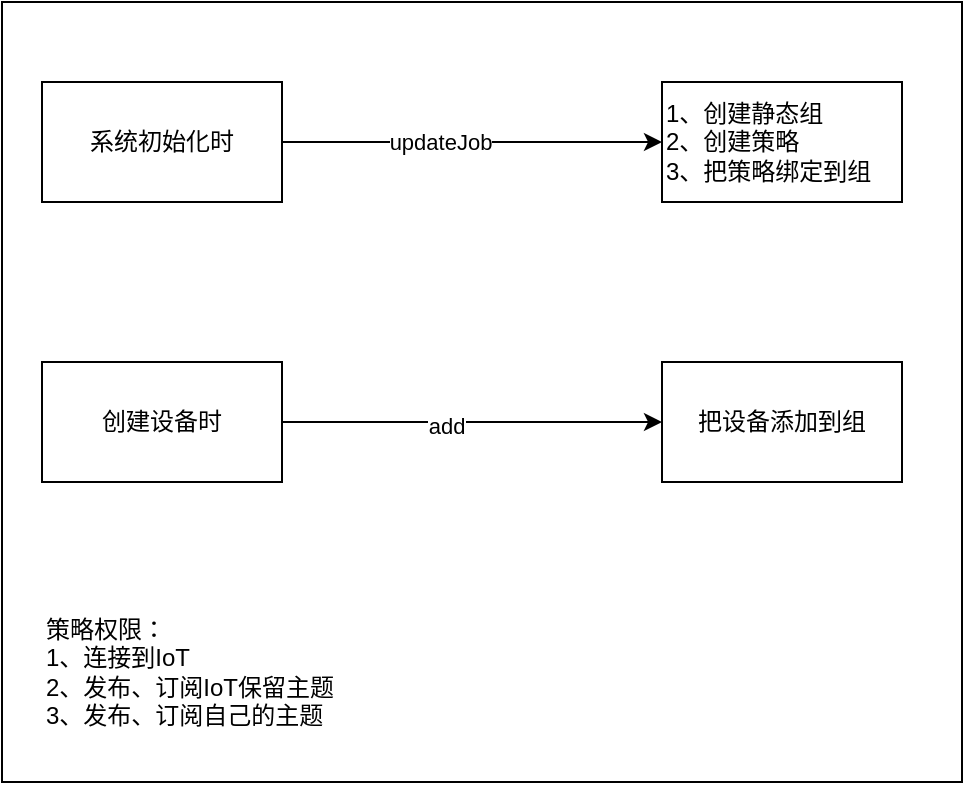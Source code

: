 <mxfile version="14.4.3" type="github">
  <diagram id="pYlbQhkEn5CV2Vieloeu" name="Page-1">
    <mxGraphModel dx="1422" dy="762" grid="1" gridSize="10" guides="1" tooltips="1" connect="1" arrows="1" fold="1" page="1" pageScale="1" pageWidth="827" pageHeight="1169" math="0" shadow="0">
      <root>
        <mxCell id="0" />
        <mxCell id="1" parent="0" />
        <mxCell id="7DndTKOdpqZqmhhJSflZ-1" value="" style="rounded=0;whiteSpace=wrap;html=1;" vertex="1" parent="1">
          <mxGeometry x="130" y="70" width="480" height="390" as="geometry" />
        </mxCell>
        <mxCell id="rvWqUSQ_bBUgCcC68goN-3" value="" style="edgeStyle=orthogonalEdgeStyle;rounded=0;orthogonalLoop=1;jettySize=auto;html=1;" parent="1" source="rvWqUSQ_bBUgCcC68goN-1" target="rvWqUSQ_bBUgCcC68goN-2" edge="1">
          <mxGeometry relative="1" as="geometry" />
        </mxCell>
        <mxCell id="rvWqUSQ_bBUgCcC68goN-4" value="updateJob" style="edgeLabel;html=1;align=center;verticalAlign=middle;resizable=0;points=[];" parent="rvWqUSQ_bBUgCcC68goN-3" vertex="1" connectable="0">
          <mxGeometry x="-0.168" relative="1" as="geometry">
            <mxPoint as="offset" />
          </mxGeometry>
        </mxCell>
        <mxCell id="rvWqUSQ_bBUgCcC68goN-1" value="系统初始化时" style="rounded=0;whiteSpace=wrap;html=1;" parent="1" vertex="1">
          <mxGeometry x="150" y="110" width="120" height="60" as="geometry" />
        </mxCell>
        <mxCell id="rvWqUSQ_bBUgCcC68goN-2" value="1、创建静态组&lt;br&gt;2、创建策略&lt;br&gt;3、把策略绑定到组" style="whiteSpace=wrap;html=1;rounded=0;align=left;" parent="1" vertex="1">
          <mxGeometry x="460" y="110" width="120" height="60" as="geometry" />
        </mxCell>
        <mxCell id="rvWqUSQ_bBUgCcC68goN-7" value="" style="edgeStyle=orthogonalEdgeStyle;rounded=0;orthogonalLoop=1;jettySize=auto;html=1;" parent="1" source="rvWqUSQ_bBUgCcC68goN-5" target="rvWqUSQ_bBUgCcC68goN-6" edge="1">
          <mxGeometry relative="1" as="geometry" />
        </mxCell>
        <mxCell id="rvWqUSQ_bBUgCcC68goN-8" value="add" style="edgeLabel;html=1;align=center;verticalAlign=middle;resizable=0;points=[];" parent="rvWqUSQ_bBUgCcC68goN-7" vertex="1" connectable="0">
          <mxGeometry x="-0.14" y="-2" relative="1" as="geometry">
            <mxPoint as="offset" />
          </mxGeometry>
        </mxCell>
        <mxCell id="rvWqUSQ_bBUgCcC68goN-5" value="创建设备时" style="rounded=0;whiteSpace=wrap;html=1;" parent="1" vertex="1">
          <mxGeometry x="150" y="250" width="120" height="60" as="geometry" />
        </mxCell>
        <mxCell id="rvWqUSQ_bBUgCcC68goN-6" value="把设备添加到组" style="whiteSpace=wrap;html=1;rounded=0;" parent="1" vertex="1">
          <mxGeometry x="460" y="250" width="120" height="60" as="geometry" />
        </mxCell>
        <mxCell id="rvWqUSQ_bBUgCcC68goN-9" value="策略权限：&lt;br&gt;1、连接到IoT&lt;br&gt;2、发布、订阅IoT保留主题&lt;br&gt;3、发布、订阅自己的主题" style="text;html=1;strokeColor=none;fillColor=none;align=left;verticalAlign=middle;whiteSpace=wrap;rounded=0;" parent="1" vertex="1">
          <mxGeometry x="150" y="370" width="430" height="70" as="geometry" />
        </mxCell>
      </root>
    </mxGraphModel>
  </diagram>
</mxfile>
